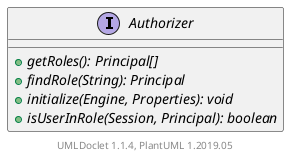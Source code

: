 @startuml

    interface Authorizer [[Authorizer.html]] {
        {abstract} +getRoles(): Principal[]
        {abstract} +findRole(String): Principal
        {abstract} +initialize(Engine, Properties): void
        {abstract} +isUserInRole(Session, Principal): boolean
    }


    center footer UMLDoclet 1.1.4, PlantUML 1.2019.05
@enduml
